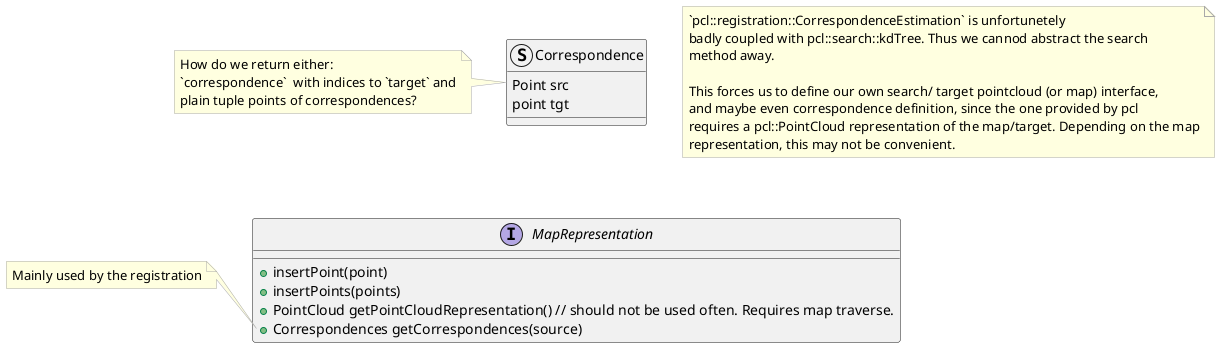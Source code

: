 @startuml MapRep

skinparam Note {
  BorderColor DarkGray
  BackgroundColor LightYellow
}

note as N1
`pcl::registration::CorrespondenceEstimation` is unfortunetely
badly coupled with pcl::search::kdTree. Thus we cannod abstract the search
method away.

This forces us to define our own search/ target pointcloud (or map) interface,
and maybe even correspondence definition, since the one provided by pcl
requires a pcl::PointCloud representation of the map/target. Depending on the map
representation, this may not be convenient.
end note



struct Correspondence {
    Point src
    point tgt
}

note left 
How do we return either:
`correspondence`  with indices to `target` and
plain tuple points of correspondences?
end note

Correspondence ..[hidden] MapRepresentation
interface MapRepresentation {
+ insertPoint(point)
+ insertPoints(points)
+ PointCloud getPointCloudRepresentation() // should not be used often. Requires map traverse.
+ Correspondences getCorrespondences(source)
}

note left of MapRepresentation::getCorrespondences
Mainly used by the registration
end note



@enduml



